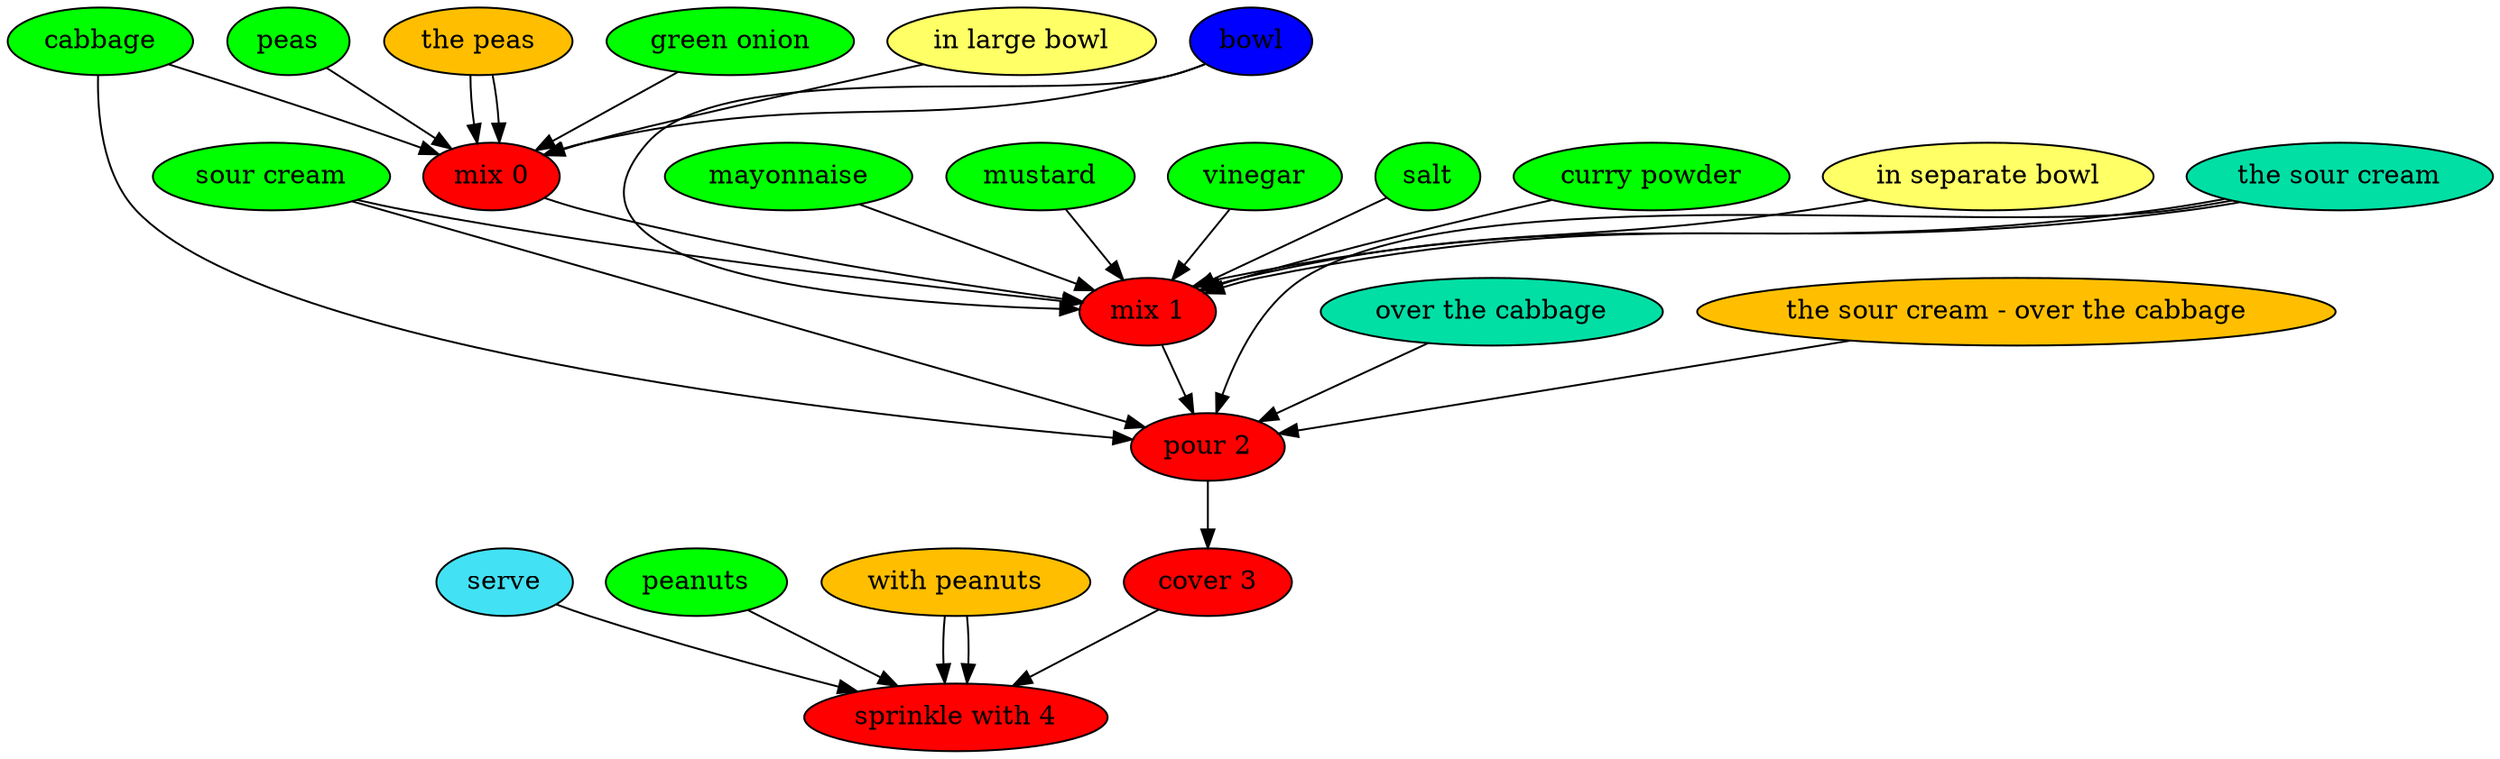 digraph G {
"mix 0" [style=filled, fillcolor=red];
peas [style=filled, fillcolor=green];
peas -> "mix 0";
"the peas" [style=filled, fillcolor="#01DFA5"];
"the peas" -> "mix 0";
cabbage [style=filled, fillcolor=green];
cabbage -> "mix 0";
"green onion" [style=filled, fillcolor=green];
"green onion" -> "mix 0";
bowl [style=filled, fillcolor="#0000ff"];
bowl -> "mix 0";
"in large bowl" [style=filled, fillcolor="#ffff66"];
"in large bowl" -> "mix 0";
"the peas" [style=filled, fillcolor="#FFBF00"];
"the peas" -> "mix 0";
"mix 1" [style=filled, fillcolor=red];
"sour cream" [style=filled, fillcolor=green];
"sour cream" -> "mix 1";
"the sour cream" [style=filled, fillcolor="#01DFA5"];
"the sour cream" -> "mix 1";
mayonnaise [style=filled, fillcolor=green];
mayonnaise -> "mix 1";
mustard [style=filled, fillcolor=green];
mustard -> "mix 1";
vinegar [style=filled, fillcolor=green];
vinegar -> "mix 1";
salt [style=filled, fillcolor=green];
salt -> "mix 1";
"curry powder" [style=filled, fillcolor=green];
"curry powder" -> "mix 1";
bowl [style=filled, fillcolor="#0000ff"];
bowl -> "mix 1";
"in separate bowl" [style=filled, fillcolor="#ffff66"];
"in separate bowl" -> "mix 1";
"the sour cream" [style=filled, fillcolor="#FFBF00"];
"the sour cream" -> "mix 1";
"pour 2" [style=filled, fillcolor=red];
"sour cream" [style=filled, fillcolor=green];
"sour cream" -> "pour 2";
"the sour cream" [style=filled, fillcolor="#01DFA5"];
"the sour cream" -> "pour 2";
cabbage [style=filled, fillcolor=green];
cabbage -> "pour 2";
"over the cabbage" [style=filled, fillcolor="#01DFA5"];
"over the cabbage" -> "pour 2";
"the sour cream - over the cabbage" [style=filled, fillcolor="#FFBF00"];
"the sour cream - over the cabbage" -> "pour 2";
"cover 3" [style=filled, fillcolor=red];
"sprinkle with 4" [style=filled, fillcolor=red];
serve [style=filled, fillcolor="#42e2f4"];
serve -> "sprinkle with 4";
peanuts [style=filled, fillcolor=green];
peanuts -> "sprinkle with 4";
"with peanuts" [style=filled, fillcolor="#01DFA5"];
"with peanuts" -> "sprinkle with 4";
"with peanuts" [style=filled, fillcolor="#FFBF00"];
"with peanuts" -> "sprinkle with 4";
"mix 0" -> "mix 1";
"mix 1" -> "pour 2";
"pour 2" -> "cover 3";
"cover 3" -> "sprinkle with 4";
}
